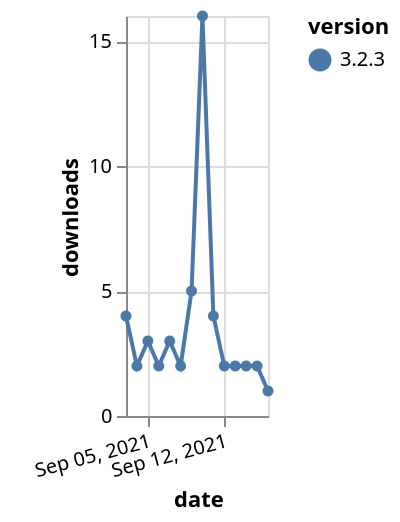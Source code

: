 {"$schema": "https://vega.github.io/schema/vega-lite/v5.json", "description": "A simple bar chart with embedded data.", "data": {"values": [{"date": "2021-09-03", "total": 3213, "delta": 4, "version": "3.2.3"}, {"date": "2021-09-04", "total": 3215, "delta": 2, "version": "3.2.3"}, {"date": "2021-09-05", "total": 3218, "delta": 3, "version": "3.2.3"}, {"date": "2021-09-06", "total": 3220, "delta": 2, "version": "3.2.3"}, {"date": "2021-09-07", "total": 3223, "delta": 3, "version": "3.2.3"}, {"date": "2021-09-08", "total": 3225, "delta": 2, "version": "3.2.3"}, {"date": "2021-09-09", "total": 3230, "delta": 5, "version": "3.2.3"}, {"date": "2021-09-10", "total": 3246, "delta": 16, "version": "3.2.3"}, {"date": "2021-09-11", "total": 3250, "delta": 4, "version": "3.2.3"}, {"date": "2021-09-12", "total": 3252, "delta": 2, "version": "3.2.3"}, {"date": "2021-09-13", "total": 3254, "delta": 2, "version": "3.2.3"}, {"date": "2021-09-14", "total": 3256, "delta": 2, "version": "3.2.3"}, {"date": "2021-09-15", "total": 3258, "delta": 2, "version": "3.2.3"}, {"date": "2021-09-16", "total": 3259, "delta": 1, "version": "3.2.3"}]}, "width": "container", "mark": {"type": "line", "point": {"filled": true}}, "encoding": {"x": {"field": "date", "type": "temporal", "timeUnit": "yearmonthdate", "title": "date", "axis": {"labelAngle": -15}}, "y": {"field": "delta", "type": "quantitative", "title": "downloads"}, "color": {"field": "version", "type": "nominal"}, "tooltip": {"field": "delta"}}}